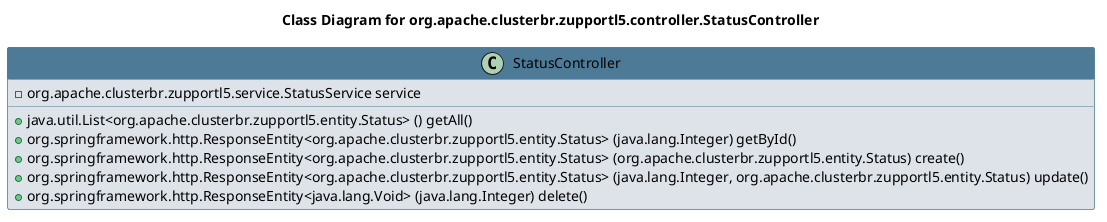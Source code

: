 @startuml 
skinparam class { 
 BackgroundColor #DEE3E9 
 ArrowColor #4D7A97 
 BorderColor #4D7A97 
}
left to right direction 
title Class Diagram for org.apache.clusterbr.zupportl5.controller.StatusController
skinparam titleBackgroundColor White
skinparam classHeaderBackgroundColor #4D7A97 
skinparam stereotypeCBackgroundColor #F8981D 

class StatusController {
 - org.apache.clusterbr.zupportl5.service.StatusService service
 + java.util.List<org.apache.clusterbr.zupportl5.entity.Status> () getAll()
 + org.springframework.http.ResponseEntity<org.apache.clusterbr.zupportl5.entity.Status> (java.lang.Integer) getById()
 + org.springframework.http.ResponseEntity<org.apache.clusterbr.zupportl5.entity.Status> (org.apache.clusterbr.zupportl5.entity.Status) create()
 + org.springframework.http.ResponseEntity<org.apache.clusterbr.zupportl5.entity.Status> (java.lang.Integer, org.apache.clusterbr.zupportl5.entity.Status) update()
 + org.springframework.http.ResponseEntity<java.lang.Void> (java.lang.Integer) delete()
}
@enduml